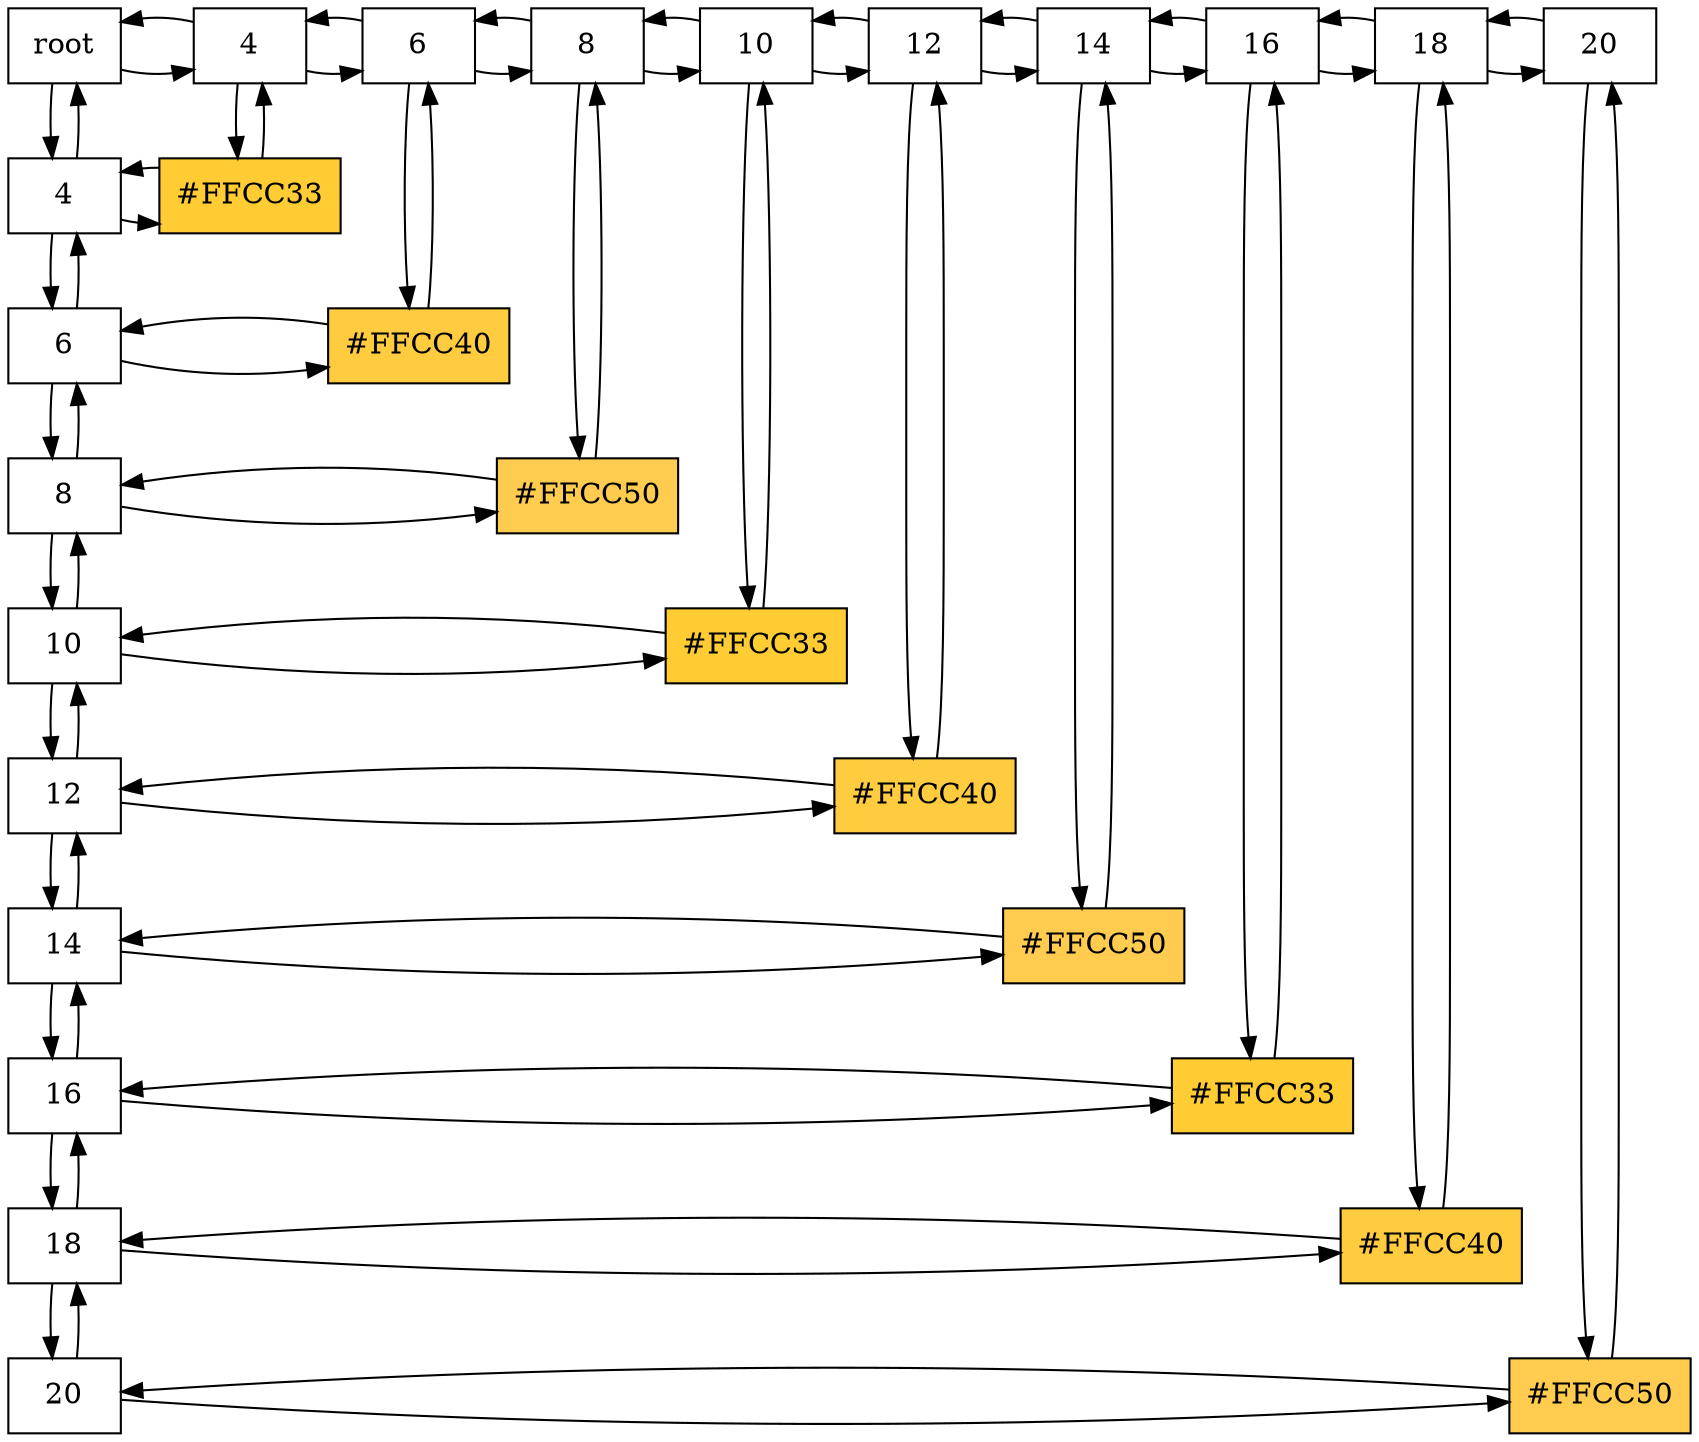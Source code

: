  digraph Matrix {
 node[shape = "box"]
 "Nodo0_0"[label = "root", group="0"]                                                                                                                  
 "Nodo0_0"->"Nodo5_0"
 "Nodo0_0"->"Nodo5_0"[dir = back]
 "Nodo0_0"->"Nodo0_5"
 "Nodo0_0"->"Nodo0_5"[dir = back]
 "Nodo5_0"[label = "4", group="5"]                                                                                                                     
 "Nodo5_0"->"Nodo7_0"
 "Nodo5_0"->"Nodo7_0"[dir = back]
 "Nodo5_0"->"Nodo5_5"
 "Nodo5_0"->"Nodo5_5"[dir = back]
 "Nodo7_0"[label = "6", group="7"]                                                                                                                     
 "Nodo7_0"->"Nodo9_0"
 "Nodo7_0"->"Nodo9_0"[dir = back]
 "Nodo7_0"->"Nodo7_7"
 "Nodo7_0"->"Nodo7_7"[dir = back]
 "Nodo9_0"[label = "8", group="9"]                                                                                                                     
 "Nodo9_0"->"Nodo11_0"
 "Nodo9_0"->"Nodo11_0"[dir = back]
 "Nodo9_0"->"Nodo9_9"
 "Nodo9_0"->"Nodo9_9"[dir = back]
 "Nodo11_0"[label = "10", group="11"]                                                                                                                  
 "Nodo11_0"->"Nodo13_0"
 "Nodo11_0"->"Nodo13_0"[dir = back]
 "Nodo11_0"->"Nodo11_11"
 "Nodo11_0"->"Nodo11_11"[dir = back]
 "Nodo13_0"[label = "12", group="13"]                                                                                                                  
 "Nodo13_0"->"Nodo15_0"
 "Nodo13_0"->"Nodo15_0"[dir = back]
 "Nodo13_0"->"Nodo13_13"
 "Nodo13_0"->"Nodo13_13"[dir = back]
 "Nodo15_0"[label = "14", group="15"]                                                                                                                  
 "Nodo15_0"->"Nodo17_0"
 "Nodo15_0"->"Nodo17_0"[dir = back]
 "Nodo15_0"->"Nodo15_15"
 "Nodo15_0"->"Nodo15_15"[dir = back]
 "Nodo17_0"[label = "16", group="17"]                                                                                                                  
 "Nodo17_0"->"Nodo19_0"
 "Nodo17_0"->"Nodo19_0"[dir = back]
 "Nodo17_0"->"Nodo17_17"
 "Nodo17_0"->"Nodo17_17"[dir = back]
 "Nodo19_0"[label = "18", group="19"]                                                                                                                  
 "Nodo19_0"->"Nodo21_0"
 "Nodo19_0"->"Nodo21_0"[dir = back]
 "Nodo19_0"->"Nodo19_19"
 "Nodo19_0"->"Nodo19_19"[dir = back]
 "Nodo21_0"[label = "20", group="21"]                                                                                                                  
 "Nodo21_0"->"Nodo21_21"
 "Nodo21_0"->"Nodo21_21"[dir = back]
 {rank=same;"Nodo0_0";"Nodo5_0";"Nodo7_0";"Nodo9_0";"Nodo11_0";"Nodo13_0";"Nodo15_0";"Nodo17_0";"Nodo19_0";"Nodo21_0"}
 "Nodo0_5"[label = "4", group="0"]                                                                                                                     
 "Nodo0_5"->"Nodo5_5"
 "Nodo0_5"->"Nodo5_5"[dir = back]
 "Nodo0_5"->"Nodo0_7"
 "Nodo0_5"->"Nodo0_7"[dir = back]
 "Nodo5_5"[label = "#FFCC33", style = filled, fillcolor= "#FFCC33" group="5"]                                                                          
 {rank=same;"Nodo0_5";"Nodo5_5"}
 "Nodo0_7"[label = "6", group="0"]                                                                                                                     
 "Nodo0_7"->"Nodo7_7"
 "Nodo0_7"->"Nodo7_7"[dir = back]
 "Nodo0_7"->"Nodo0_9"
 "Nodo0_7"->"Nodo0_9"[dir = back]
 "Nodo7_7"[label = "#FFCC40", style = filled, fillcolor= "#FFCC40" group="7"]                                                                          
 {rank=same;"Nodo0_7";"Nodo7_7"}
 "Nodo0_9"[label = "8", group="0"]                                                                                                                     
 "Nodo0_9"->"Nodo9_9"
 "Nodo0_9"->"Nodo9_9"[dir = back]
 "Nodo0_9"->"Nodo0_11"
 "Nodo0_9"->"Nodo0_11"[dir = back]
 "Nodo9_9"[label = "#FFCC50", style = filled, fillcolor= "#FFCC50" group="9"]                                                                          
 {rank=same;"Nodo0_9";"Nodo9_9"}
 "Nodo0_11"[label = "10", group="0"]                                                                                                                   
 "Nodo0_11"->"Nodo11_11"
 "Nodo0_11"->"Nodo11_11"[dir = back]
 "Nodo0_11"->"Nodo0_13"
 "Nodo0_11"->"Nodo0_13"[dir = back]
 "Nodo11_11"[label = "#FFCC33", style = filled, fillcolor= "#FFCC33" group="11"]                                                                       
 {rank=same;"Nodo0_11";"Nodo11_11"}
 "Nodo0_13"[label = "12", group="0"]                                                                                                                   
 "Nodo0_13"->"Nodo13_13"
 "Nodo0_13"->"Nodo13_13"[dir = back]
 "Nodo0_13"->"Nodo0_15"
 "Nodo0_13"->"Nodo0_15"[dir = back]
 "Nodo13_13"[label = "#FFCC40", style = filled, fillcolor= "#FFCC40" group="13"]                                                                       
 {rank=same;"Nodo0_13";"Nodo13_13"}
 "Nodo0_15"[label = "14", group="0"]                                                                                                                   
 "Nodo0_15"->"Nodo15_15"
 "Nodo0_15"->"Nodo15_15"[dir = back]
 "Nodo0_15"->"Nodo0_17"
 "Nodo0_15"->"Nodo0_17"[dir = back]
 "Nodo15_15"[label = "#FFCC50", style = filled, fillcolor= "#FFCC50" group="15"]                                                                       
 {rank=same;"Nodo0_15";"Nodo15_15"}
 "Nodo0_17"[label = "16", group="0"]                                                                                                                   
 "Nodo0_17"->"Nodo17_17"
 "Nodo0_17"->"Nodo17_17"[dir = back]
 "Nodo0_17"->"Nodo0_19"
 "Nodo0_17"->"Nodo0_19"[dir = back]
 "Nodo17_17"[label = "#FFCC33", style = filled, fillcolor= "#FFCC33" group="17"]                                                                       
 {rank=same;"Nodo0_17";"Nodo17_17"}
 "Nodo0_19"[label = "18", group="0"]                                                                                                                   
 "Nodo0_19"->"Nodo19_19"
 "Nodo0_19"->"Nodo19_19"[dir = back]
 "Nodo0_19"->"Nodo0_21"
 "Nodo0_19"->"Nodo0_21"[dir = back]
 "Nodo19_19"[label = "#FFCC40", style = filled, fillcolor= "#FFCC40" group="19"]                                                                       
 {rank=same;"Nodo0_19";"Nodo19_19"}
 "Nodo0_21"[label = "20", group="0"]                                                                                                                   
 "Nodo0_21"->"Nodo21_21"
 "Nodo0_21"->"Nodo21_21"[dir = back]
 "Nodo21_21"[label = "#FFCC50", style = filled, fillcolor= "#FFCC50" group="21"]                                                                       
 {rank=same;"Nodo0_21";"Nodo21_21"}
 }
